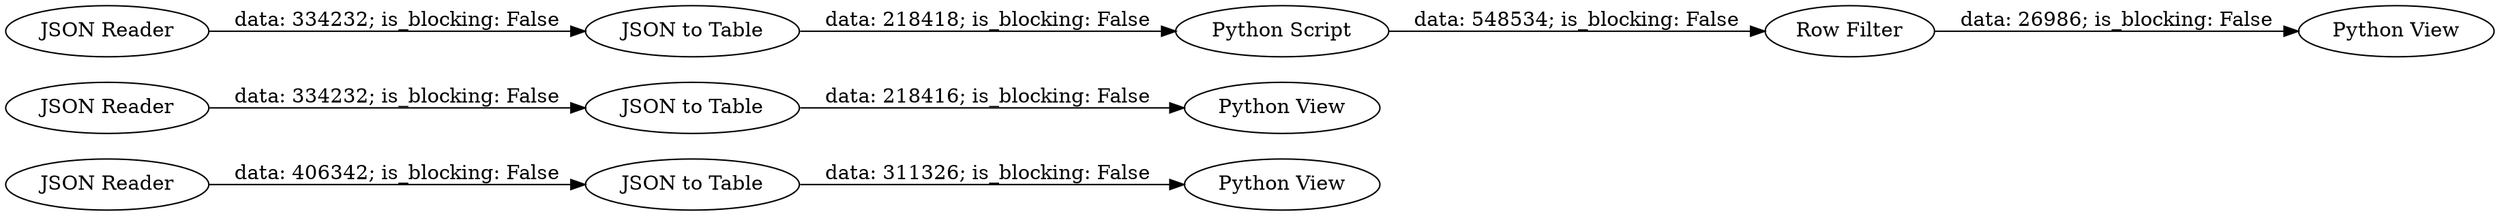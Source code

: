 digraph {
	"2771539271302621710_2" [label="JSON to Table"]
	"2771539271302621710_3" [label="Python View"]
	"2771539271302621710_8" [label="JSON to Table"]
	"2771539271302621710_1" [label="JSON Reader"]
	"2771539271302621710_4" [label="JSON Reader"]
	"2771539271302621710_10" [label="Row Filter"]
	"2771539271302621710_6" [label="Python View"]
	"2771539271302621710_7" [label="JSON Reader"]
	"2771539271302621710_11" [label="Python Script"]
	"2771539271302621710_5" [label="JSON to Table"]
	"2771539271302621710_9" [label="Python View"]
	"2771539271302621710_7" -> "2771539271302621710_8" [label="data: 334232; is_blocking: False"]
	"2771539271302621710_11" -> "2771539271302621710_10" [label="data: 548534; is_blocking: False"]
	"2771539271302621710_8" -> "2771539271302621710_9" [label="data: 218416; is_blocking: False"]
	"2771539271302621710_2" -> "2771539271302621710_3" [label="data: 311326; is_blocking: False"]
	"2771539271302621710_5" -> "2771539271302621710_11" [label="data: 218418; is_blocking: False"]
	"2771539271302621710_10" -> "2771539271302621710_6" [label="data: 26986; is_blocking: False"]
	"2771539271302621710_4" -> "2771539271302621710_5" [label="data: 334232; is_blocking: False"]
	"2771539271302621710_1" -> "2771539271302621710_2" [label="data: 406342; is_blocking: False"]
	rankdir=LR
}

